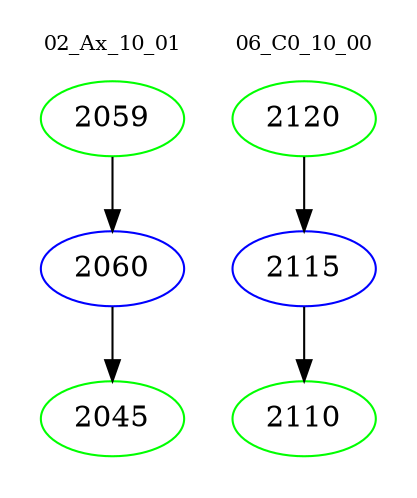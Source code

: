 digraph{
subgraph cluster_0 {
color = white
label = "02_Ax_10_01";
fontsize=10;
T0_2059 [label="2059", color="green"]
T0_2059 -> T0_2060 [color="black"]
T0_2060 [label="2060", color="blue"]
T0_2060 -> T0_2045 [color="black"]
T0_2045 [label="2045", color="green"]
}
subgraph cluster_1 {
color = white
label = "06_C0_10_00";
fontsize=10;
T1_2120 [label="2120", color="green"]
T1_2120 -> T1_2115 [color="black"]
T1_2115 [label="2115", color="blue"]
T1_2115 -> T1_2110 [color="black"]
T1_2110 [label="2110", color="green"]
}
}
